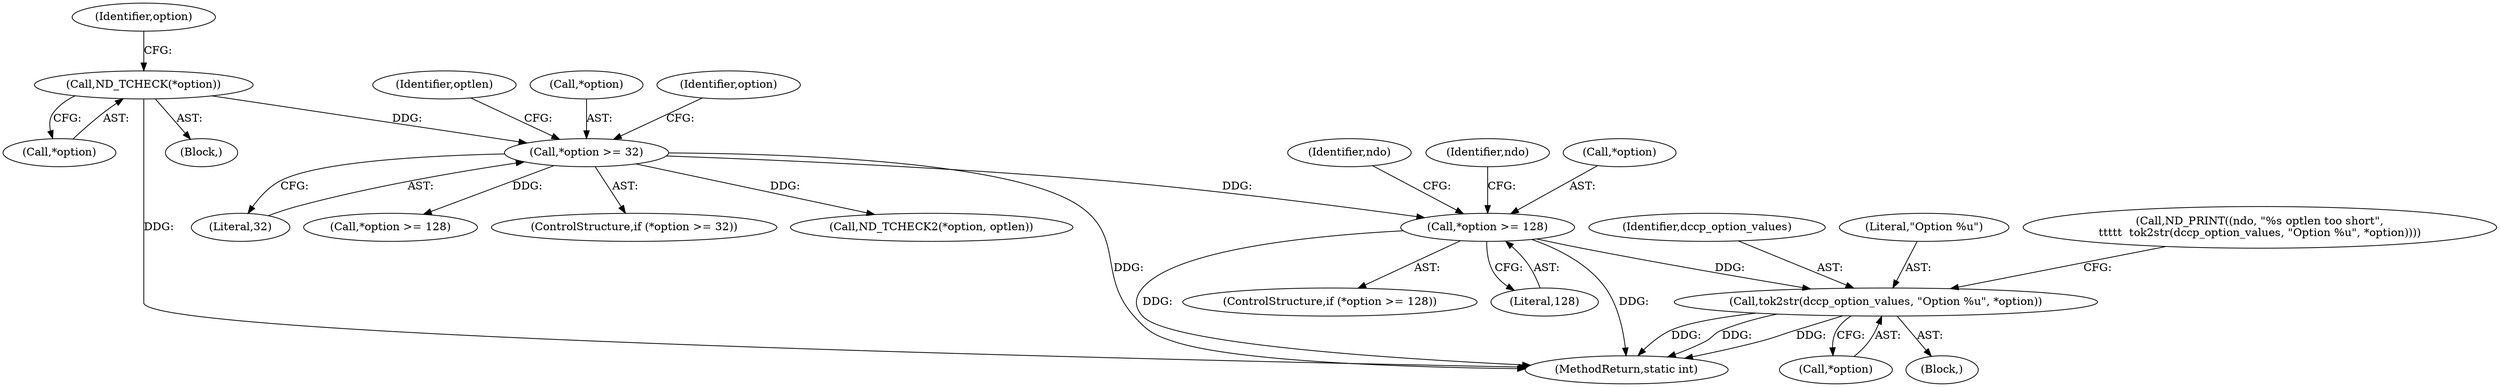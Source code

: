 digraph "0_tcpdump_211124b972e74f0da66bc8b16f181f78793e2f66@pointer" {
"1000133" [label="(Call,*option >= 128)"];
"1000111" [label="(Call,*option >= 32)"];
"1000107" [label="(Call,ND_TCHECK(*option))"];
"1000150" [label="(Call,tok2str(dccp_option_values, \"Option %u\", *option))"];
"1000110" [label="(ControlStructure,if (*option >= 32))"];
"1000159" [label="(Identifier,optlen)"];
"1000113" [label="(Identifier,option)"];
"1000112" [label="(Call,*option)"];
"1000153" [label="(Call,*option)"];
"1000107" [label="(Call,ND_TCHECK(*option))"];
"1000151" [label="(Identifier,dccp_option_values)"];
"1000147" [label="(Identifier,ndo)"];
"1000119" [label="(Identifier,option)"];
"1000133" [label="(Call,*option >= 128)"];
"1000191" [label="(Call,ND_TCHECK2(*option, optlen))"];
"1000132" [label="(ControlStructure,if (*option >= 128))"];
"1000111" [label="(Call,*option >= 32)"];
"1000152" [label="(Literal,\"Option %u\")"];
"1000139" [label="(Identifier,ndo)"];
"1000145" [label="(Call,ND_PRINT((ndo, \"%s optlen too short\",\n\t\t\t\t\t  tok2str(dccp_option_values, \"Option %u\", *option))))"];
"1000136" [label="(Literal,128)"];
"1000134" [label="(Call,*option)"];
"1000582" [label="(MethodReturn,static int)"];
"1000104" [label="(Block,)"];
"1000114" [label="(Literal,32)"];
"1000150" [label="(Call,tok2str(dccp_option_values, \"Option %u\", *option))"];
"1000108" [label="(Call,*option)"];
"1000167" [label="(Call,*option >= 128)"];
"1000148" [label="(Block,)"];
"1000133" -> "1000132"  [label="AST: "];
"1000133" -> "1000136"  [label="CFG: "];
"1000134" -> "1000133"  [label="AST: "];
"1000136" -> "1000133"  [label="AST: "];
"1000139" -> "1000133"  [label="CFG: "];
"1000147" -> "1000133"  [label="CFG: "];
"1000133" -> "1000582"  [label="DDG: "];
"1000133" -> "1000582"  [label="DDG: "];
"1000111" -> "1000133"  [label="DDG: "];
"1000133" -> "1000150"  [label="DDG: "];
"1000111" -> "1000110"  [label="AST: "];
"1000111" -> "1000114"  [label="CFG: "];
"1000112" -> "1000111"  [label="AST: "];
"1000114" -> "1000111"  [label="AST: "];
"1000119" -> "1000111"  [label="CFG: "];
"1000159" -> "1000111"  [label="CFG: "];
"1000111" -> "1000582"  [label="DDG: "];
"1000107" -> "1000111"  [label="DDG: "];
"1000111" -> "1000167"  [label="DDG: "];
"1000111" -> "1000191"  [label="DDG: "];
"1000107" -> "1000104"  [label="AST: "];
"1000107" -> "1000108"  [label="CFG: "];
"1000108" -> "1000107"  [label="AST: "];
"1000113" -> "1000107"  [label="CFG: "];
"1000107" -> "1000582"  [label="DDG: "];
"1000150" -> "1000148"  [label="AST: "];
"1000150" -> "1000153"  [label="CFG: "];
"1000151" -> "1000150"  [label="AST: "];
"1000152" -> "1000150"  [label="AST: "];
"1000153" -> "1000150"  [label="AST: "];
"1000145" -> "1000150"  [label="CFG: "];
"1000150" -> "1000582"  [label="DDG: "];
"1000150" -> "1000582"  [label="DDG: "];
"1000150" -> "1000582"  [label="DDG: "];
}

